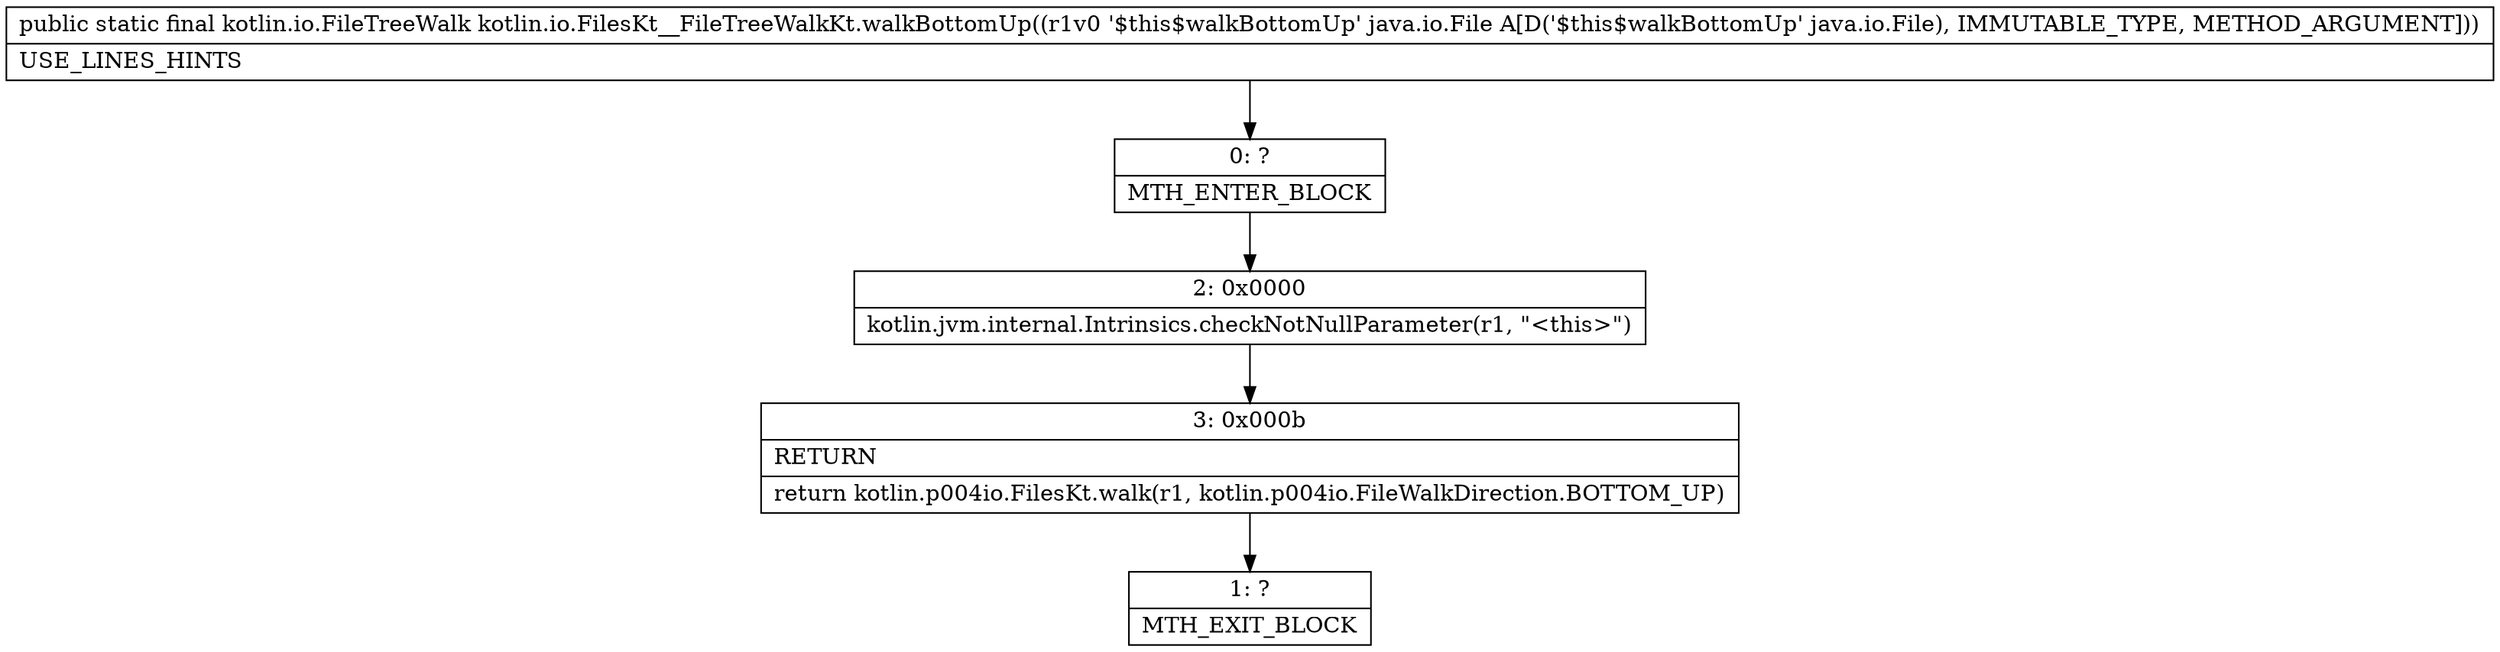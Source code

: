 digraph "CFG forkotlin.io.FilesKt__FileTreeWalkKt.walkBottomUp(Ljava\/io\/File;)Lkotlin\/io\/FileTreeWalk;" {
Node_0 [shape=record,label="{0\:\ ?|MTH_ENTER_BLOCK\l}"];
Node_2 [shape=record,label="{2\:\ 0x0000|kotlin.jvm.internal.Intrinsics.checkNotNullParameter(r1, \"\<this\>\")\l}"];
Node_3 [shape=record,label="{3\:\ 0x000b|RETURN\l|return kotlin.p004io.FilesKt.walk(r1, kotlin.p004io.FileWalkDirection.BOTTOM_UP)\l}"];
Node_1 [shape=record,label="{1\:\ ?|MTH_EXIT_BLOCK\l}"];
MethodNode[shape=record,label="{public static final kotlin.io.FileTreeWalk kotlin.io.FilesKt__FileTreeWalkKt.walkBottomUp((r1v0 '$this$walkBottomUp' java.io.File A[D('$this$walkBottomUp' java.io.File), IMMUTABLE_TYPE, METHOD_ARGUMENT]))  | USE_LINES_HINTS\l}"];
MethodNode -> Node_0;Node_0 -> Node_2;
Node_2 -> Node_3;
Node_3 -> Node_1;
}

